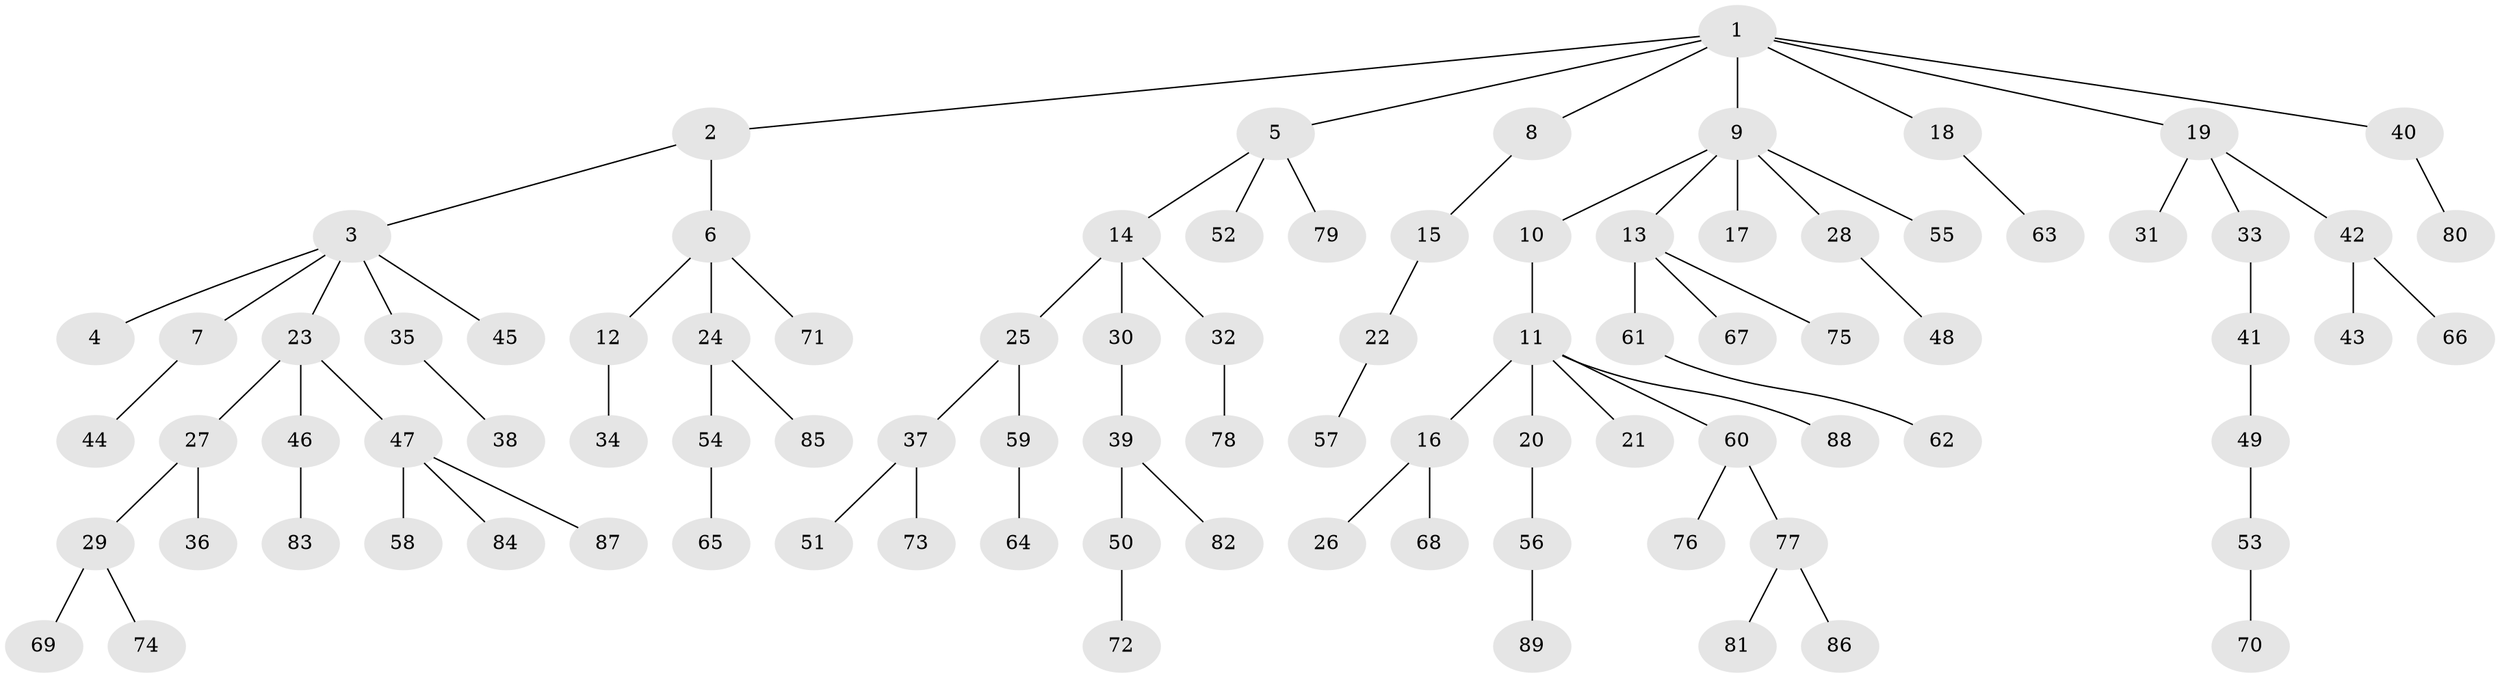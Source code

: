 // coarse degree distribution, {7: 0.03389830508474576, 3: 0.0847457627118644, 6: 0.03389830508474576, 1: 0.576271186440678, 4: 0.05084745762711865, 2: 0.2033898305084746, 5: 0.01694915254237288}
// Generated by graph-tools (version 1.1) at 2025/24/03/03/25 07:24:07]
// undirected, 89 vertices, 88 edges
graph export_dot {
graph [start="1"]
  node [color=gray90,style=filled];
  1;
  2;
  3;
  4;
  5;
  6;
  7;
  8;
  9;
  10;
  11;
  12;
  13;
  14;
  15;
  16;
  17;
  18;
  19;
  20;
  21;
  22;
  23;
  24;
  25;
  26;
  27;
  28;
  29;
  30;
  31;
  32;
  33;
  34;
  35;
  36;
  37;
  38;
  39;
  40;
  41;
  42;
  43;
  44;
  45;
  46;
  47;
  48;
  49;
  50;
  51;
  52;
  53;
  54;
  55;
  56;
  57;
  58;
  59;
  60;
  61;
  62;
  63;
  64;
  65;
  66;
  67;
  68;
  69;
  70;
  71;
  72;
  73;
  74;
  75;
  76;
  77;
  78;
  79;
  80;
  81;
  82;
  83;
  84;
  85;
  86;
  87;
  88;
  89;
  1 -- 2;
  1 -- 5;
  1 -- 8;
  1 -- 9;
  1 -- 18;
  1 -- 19;
  1 -- 40;
  2 -- 3;
  2 -- 6;
  3 -- 4;
  3 -- 7;
  3 -- 23;
  3 -- 35;
  3 -- 45;
  5 -- 14;
  5 -- 52;
  5 -- 79;
  6 -- 12;
  6 -- 24;
  6 -- 71;
  7 -- 44;
  8 -- 15;
  9 -- 10;
  9 -- 13;
  9 -- 17;
  9 -- 28;
  9 -- 55;
  10 -- 11;
  11 -- 16;
  11 -- 20;
  11 -- 21;
  11 -- 60;
  11 -- 88;
  12 -- 34;
  13 -- 61;
  13 -- 67;
  13 -- 75;
  14 -- 25;
  14 -- 30;
  14 -- 32;
  15 -- 22;
  16 -- 26;
  16 -- 68;
  18 -- 63;
  19 -- 31;
  19 -- 33;
  19 -- 42;
  20 -- 56;
  22 -- 57;
  23 -- 27;
  23 -- 46;
  23 -- 47;
  24 -- 54;
  24 -- 85;
  25 -- 37;
  25 -- 59;
  27 -- 29;
  27 -- 36;
  28 -- 48;
  29 -- 69;
  29 -- 74;
  30 -- 39;
  32 -- 78;
  33 -- 41;
  35 -- 38;
  37 -- 51;
  37 -- 73;
  39 -- 50;
  39 -- 82;
  40 -- 80;
  41 -- 49;
  42 -- 43;
  42 -- 66;
  46 -- 83;
  47 -- 58;
  47 -- 84;
  47 -- 87;
  49 -- 53;
  50 -- 72;
  53 -- 70;
  54 -- 65;
  56 -- 89;
  59 -- 64;
  60 -- 76;
  60 -- 77;
  61 -- 62;
  77 -- 81;
  77 -- 86;
}
